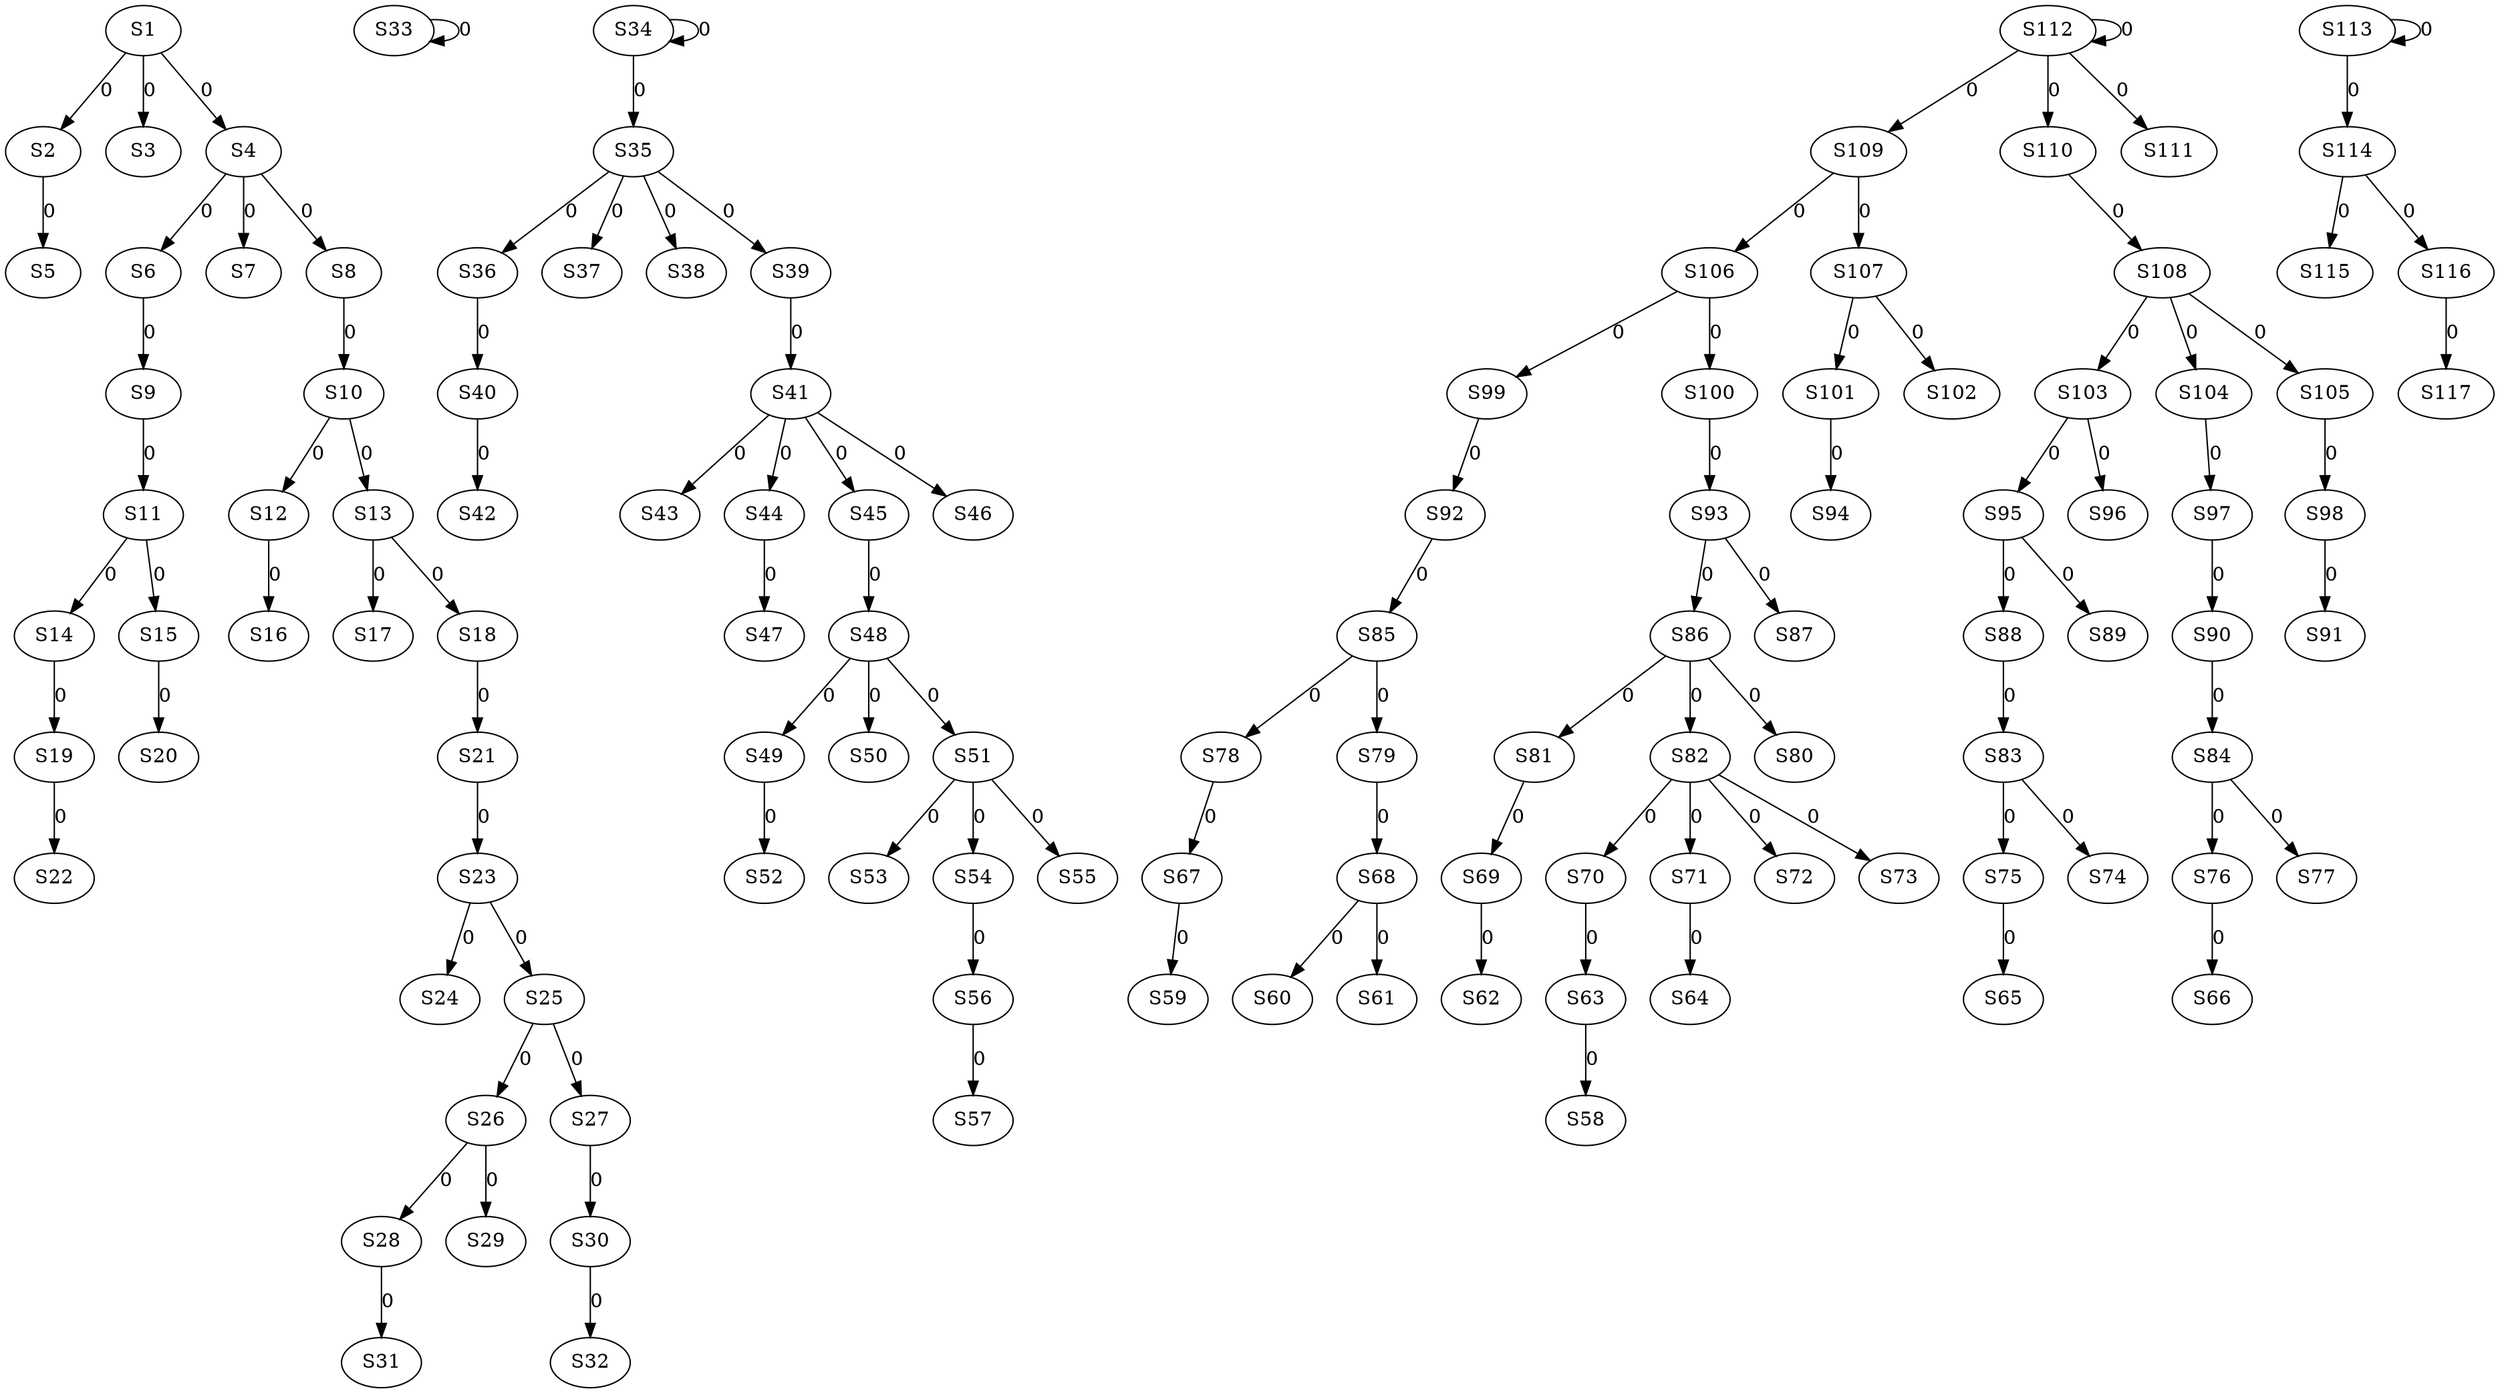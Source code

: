 strict digraph {
	S1 -> S2 [ label = 0 ];
	S1 -> S3 [ label = 0 ];
	S1 -> S4 [ label = 0 ];
	S2 -> S5 [ label = 0 ];
	S4 -> S6 [ label = 0 ];
	S4 -> S7 [ label = 0 ];
	S4 -> S8 [ label = 0 ];
	S6 -> S9 [ label = 0 ];
	S8 -> S10 [ label = 0 ];
	S9 -> S11 [ label = 0 ];
	S10 -> S12 [ label = 0 ];
	S10 -> S13 [ label = 0 ];
	S11 -> S14 [ label = 0 ];
	S11 -> S15 [ label = 0 ];
	S12 -> S16 [ label = 0 ];
	S13 -> S17 [ label = 0 ];
	S13 -> S18 [ label = 0 ];
	S14 -> S19 [ label = 0 ];
	S15 -> S20 [ label = 0 ];
	S18 -> S21 [ label = 0 ];
	S19 -> S22 [ label = 0 ];
	S21 -> S23 [ label = 0 ];
	S23 -> S24 [ label = 0 ];
	S23 -> S25 [ label = 0 ];
	S25 -> S26 [ label = 0 ];
	S25 -> S27 [ label = 0 ];
	S26 -> S28 [ label = 0 ];
	S26 -> S29 [ label = 0 ];
	S27 -> S30 [ label = 0 ];
	S28 -> S31 [ label = 0 ];
	S30 -> S32 [ label = 0 ];
	S33 -> S33 [ label = 0 ];
	S34 -> S34 [ label = 0 ];
	S34 -> S35 [ label = 0 ];
	S35 -> S36 [ label = 0 ];
	S35 -> S37 [ label = 0 ];
	S35 -> S38 [ label = 0 ];
	S35 -> S39 [ label = 0 ];
	S36 -> S40 [ label = 0 ];
	S39 -> S41 [ label = 0 ];
	S40 -> S42 [ label = 0 ];
	S41 -> S43 [ label = 0 ];
	S41 -> S44 [ label = 0 ];
	S41 -> S45 [ label = 0 ];
	S41 -> S46 [ label = 0 ];
	S44 -> S47 [ label = 0 ];
	S45 -> S48 [ label = 0 ];
	S48 -> S49 [ label = 0 ];
	S48 -> S50 [ label = 0 ];
	S48 -> S51 [ label = 0 ];
	S49 -> S52 [ label = 0 ];
	S51 -> S53 [ label = 0 ];
	S51 -> S54 [ label = 0 ];
	S51 -> S55 [ label = 0 ];
	S54 -> S56 [ label = 0 ];
	S56 -> S57 [ label = 0 ];
	S63 -> S58 [ label = 0 ];
	S67 -> S59 [ label = 0 ];
	S68 -> S60 [ label = 0 ];
	S68 -> S61 [ label = 0 ];
	S69 -> S62 [ label = 0 ];
	S70 -> S63 [ label = 0 ];
	S71 -> S64 [ label = 0 ];
	S75 -> S65 [ label = 0 ];
	S76 -> S66 [ label = 0 ];
	S78 -> S67 [ label = 0 ];
	S79 -> S68 [ label = 0 ];
	S81 -> S69 [ label = 0 ];
	S82 -> S70 [ label = 0 ];
	S82 -> S71 [ label = 0 ];
	S82 -> S72 [ label = 0 ];
	S82 -> S73 [ label = 0 ];
	S83 -> S74 [ label = 0 ];
	S83 -> S75 [ label = 0 ];
	S84 -> S76 [ label = 0 ];
	S84 -> S77 [ label = 0 ];
	S85 -> S78 [ label = 0 ];
	S85 -> S79 [ label = 0 ];
	S86 -> S80 [ label = 0 ];
	S86 -> S81 [ label = 0 ];
	S86 -> S82 [ label = 0 ];
	S88 -> S83 [ label = 0 ];
	S90 -> S84 [ label = 0 ];
	S92 -> S85 [ label = 0 ];
	S93 -> S86 [ label = 0 ];
	S93 -> S87 [ label = 0 ];
	S95 -> S88 [ label = 0 ];
	S95 -> S89 [ label = 0 ];
	S97 -> S90 [ label = 0 ];
	S98 -> S91 [ label = 0 ];
	S99 -> S92 [ label = 0 ];
	S100 -> S93 [ label = 0 ];
	S101 -> S94 [ label = 0 ];
	S103 -> S95 [ label = 0 ];
	S103 -> S96 [ label = 0 ];
	S104 -> S97 [ label = 0 ];
	S105 -> S98 [ label = 0 ];
	S106 -> S99 [ label = 0 ];
	S106 -> S100 [ label = 0 ];
	S107 -> S101 [ label = 0 ];
	S107 -> S102 [ label = 0 ];
	S108 -> S103 [ label = 0 ];
	S108 -> S104 [ label = 0 ];
	S108 -> S105 [ label = 0 ];
	S109 -> S106 [ label = 0 ];
	S109 -> S107 [ label = 0 ];
	S110 -> S108 [ label = 0 ];
	S112 -> S109 [ label = 0 ];
	S112 -> S110 [ label = 0 ];
	S112 -> S111 [ label = 0 ];
	S112 -> S112 [ label = 0 ];
	S113 -> S113 [ label = 0 ];
	S113 -> S114 [ label = 0 ];
	S114 -> S115 [ label = 0 ];
	S114 -> S116 [ label = 0 ];
	S116 -> S117 [ label = 0 ];
}